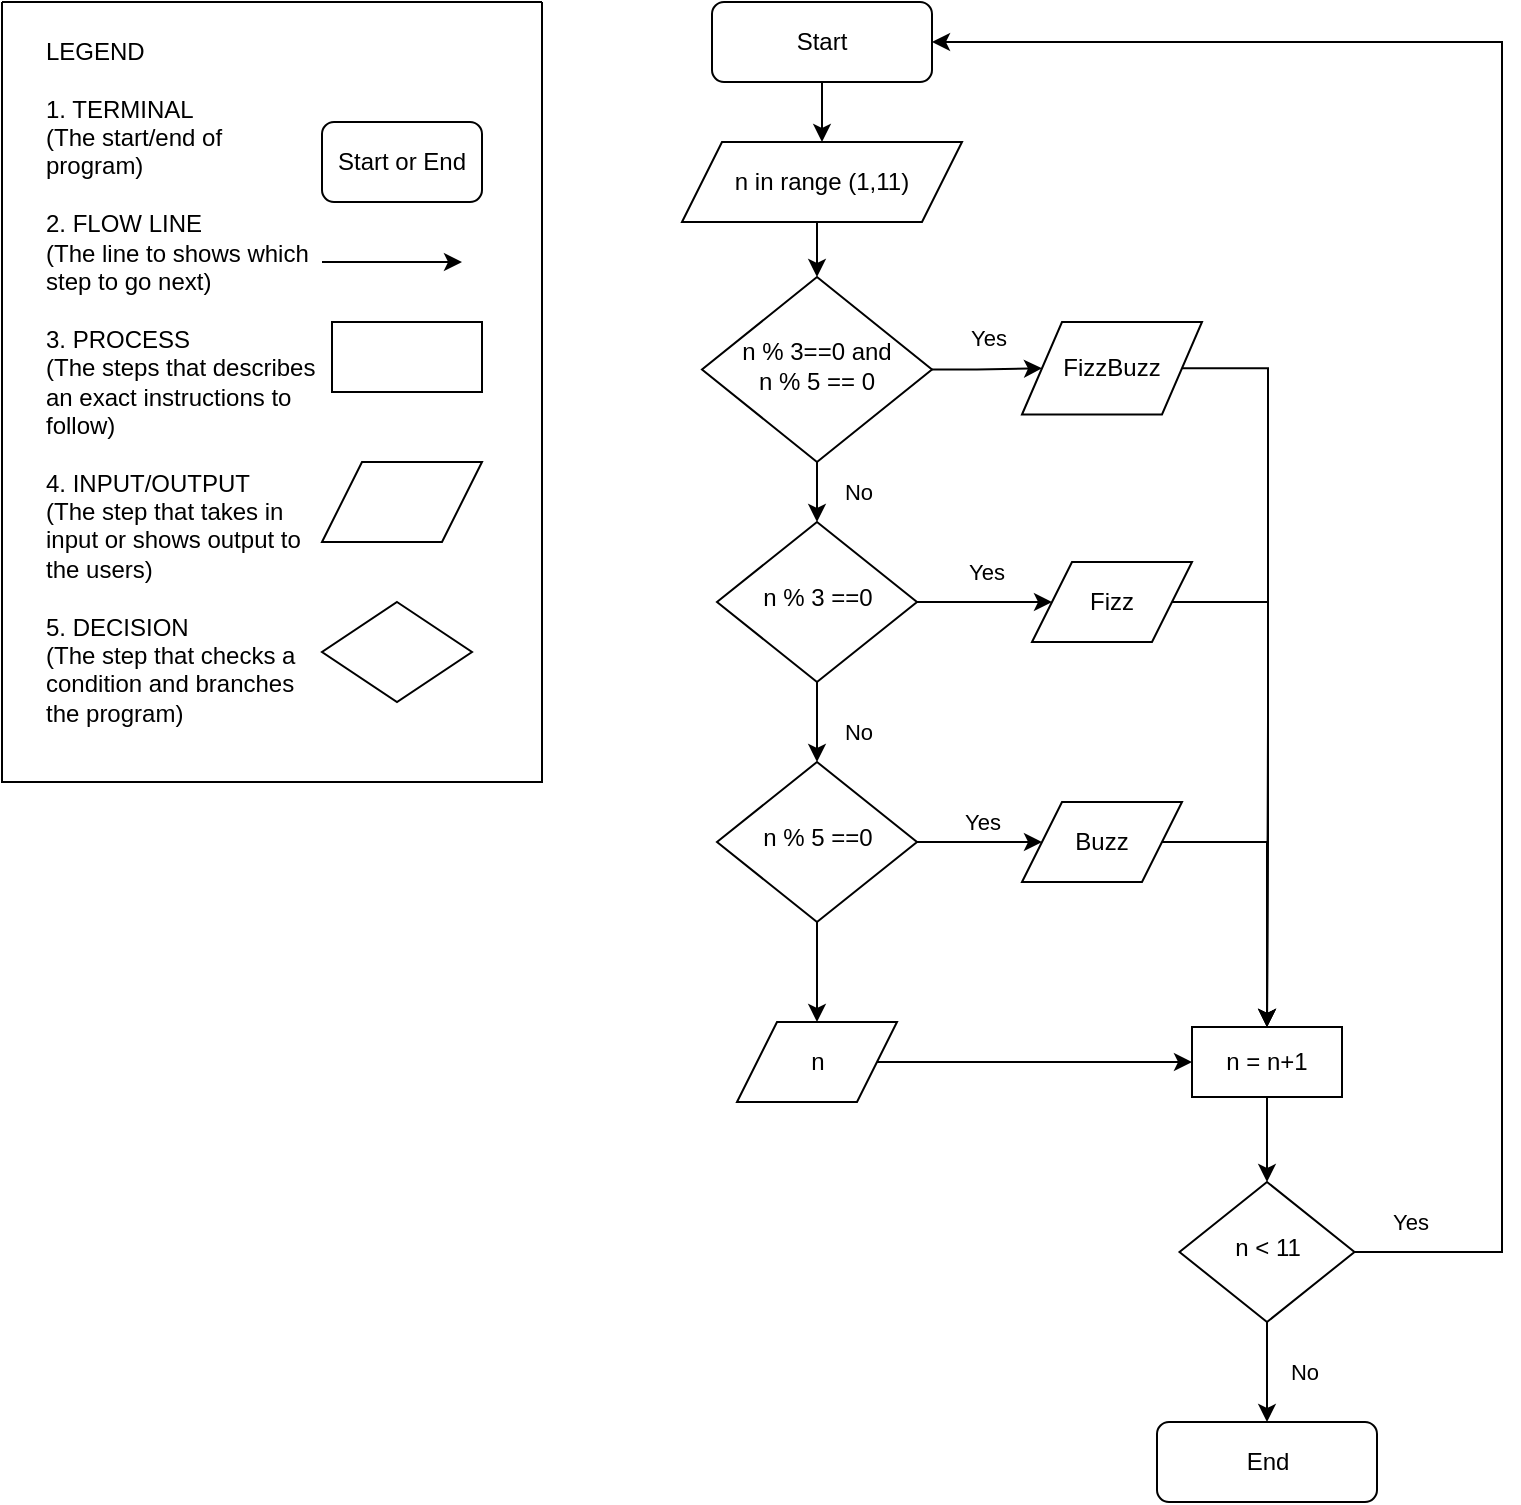 <mxfile version="26.1.3">
  <diagram id="C5RBs43oDa-KdzZeNtuy" name="Page-1">
    <mxGraphModel dx="1613" dy="696" grid="1" gridSize="10" guides="1" tooltips="1" connect="1" arrows="1" fold="1" page="1" pageScale="1" pageWidth="827" pageHeight="1169" math="0" shadow="0">
      <root>
        <mxCell id="WIyWlLk6GJQsqaUBKTNV-0" />
        <mxCell id="WIyWlLk6GJQsqaUBKTNV-1" parent="WIyWlLk6GJQsqaUBKTNV-0" />
        <mxCell id="GGttbEaMN8AtxDt5AkL5-22" style="edgeStyle=orthogonalEdgeStyle;rounded=0;orthogonalLoop=1;jettySize=auto;html=1;exitX=0.5;exitY=1;exitDx=0;exitDy=0;" edge="1" parent="WIyWlLk6GJQsqaUBKTNV-1" source="WIyWlLk6GJQsqaUBKTNV-3" target="GGttbEaMN8AtxDt5AkL5-21">
          <mxGeometry relative="1" as="geometry" />
        </mxCell>
        <mxCell id="WIyWlLk6GJQsqaUBKTNV-3" value="Start" style="rounded=1;whiteSpace=wrap;html=1;fontSize=12;glass=0;strokeWidth=1;shadow=0;" parent="WIyWlLk6GJQsqaUBKTNV-1" vertex="1">
          <mxGeometry x="365" y="10" width="110" height="40" as="geometry" />
        </mxCell>
        <mxCell id="GGttbEaMN8AtxDt5AkL5-25" style="edgeStyle=orthogonalEdgeStyle;rounded=0;orthogonalLoop=1;jettySize=auto;html=1;exitX=1;exitY=0.5;exitDx=0;exitDy=0;" edge="1" parent="WIyWlLk6GJQsqaUBKTNV-1" source="WIyWlLk6GJQsqaUBKTNV-6" target="GGttbEaMN8AtxDt5AkL5-24">
          <mxGeometry relative="1" as="geometry" />
        </mxCell>
        <mxCell id="GGttbEaMN8AtxDt5AkL5-28" value="Yes" style="edgeLabel;html=1;align=center;verticalAlign=middle;resizable=0;points=[];" vertex="1" connectable="0" parent="GGttbEaMN8AtxDt5AkL5-25">
          <mxGeometry x="0.012" y="2" relative="1" as="geometry">
            <mxPoint y="-13" as="offset" />
          </mxGeometry>
        </mxCell>
        <mxCell id="GGttbEaMN8AtxDt5AkL5-32" style="edgeStyle=orthogonalEdgeStyle;rounded=0;orthogonalLoop=1;jettySize=auto;html=1;exitX=0.5;exitY=1;exitDx=0;exitDy=0;entryX=0.5;entryY=0;entryDx=0;entryDy=0;" edge="1" parent="WIyWlLk6GJQsqaUBKTNV-1" source="WIyWlLk6GJQsqaUBKTNV-6" target="WIyWlLk6GJQsqaUBKTNV-10">
          <mxGeometry relative="1" as="geometry" />
        </mxCell>
        <mxCell id="GGttbEaMN8AtxDt5AkL5-33" value="No" style="edgeLabel;html=1;align=center;verticalAlign=middle;resizable=0;points=[];" vertex="1" connectable="0" parent="GGttbEaMN8AtxDt5AkL5-32">
          <mxGeometry x="-0.021" y="-3" relative="1" as="geometry">
            <mxPoint x="23" as="offset" />
          </mxGeometry>
        </mxCell>
        <mxCell id="WIyWlLk6GJQsqaUBKTNV-6" value="n % 3==0 and&lt;div&gt;n % 5 == 0&lt;/div&gt;" style="rhombus;whiteSpace=wrap;html=1;shadow=0;fontFamily=Helvetica;fontSize=12;align=center;strokeWidth=1;spacing=6;spacingTop=-4;" parent="WIyWlLk6GJQsqaUBKTNV-1" vertex="1">
          <mxGeometry x="360" y="147.5" width="115" height="92.5" as="geometry" />
        </mxCell>
        <mxCell id="GGttbEaMN8AtxDt5AkL5-30" style="edgeStyle=orthogonalEdgeStyle;rounded=0;orthogonalLoop=1;jettySize=auto;html=1;exitX=1;exitY=0.5;exitDx=0;exitDy=0;entryX=0;entryY=0.5;entryDx=0;entryDy=0;" edge="1" parent="WIyWlLk6GJQsqaUBKTNV-1" source="WIyWlLk6GJQsqaUBKTNV-10" target="GGttbEaMN8AtxDt5AkL5-29">
          <mxGeometry relative="1" as="geometry" />
        </mxCell>
        <mxCell id="GGttbEaMN8AtxDt5AkL5-31" value="Yes" style="edgeLabel;html=1;align=center;verticalAlign=middle;resizable=0;points=[];" vertex="1" connectable="0" parent="GGttbEaMN8AtxDt5AkL5-30">
          <mxGeometry x="-0.025" y="1" relative="1" as="geometry">
            <mxPoint x="1" y="-14" as="offset" />
          </mxGeometry>
        </mxCell>
        <mxCell id="GGttbEaMN8AtxDt5AkL5-39" style="edgeStyle=orthogonalEdgeStyle;rounded=0;orthogonalLoop=1;jettySize=auto;html=1;exitX=0.5;exitY=1;exitDx=0;exitDy=0;entryX=0.5;entryY=0;entryDx=0;entryDy=0;" edge="1" parent="WIyWlLk6GJQsqaUBKTNV-1" source="WIyWlLk6GJQsqaUBKTNV-10" target="GGttbEaMN8AtxDt5AkL5-35">
          <mxGeometry relative="1" as="geometry" />
        </mxCell>
        <mxCell id="GGttbEaMN8AtxDt5AkL5-40" value="No" style="edgeLabel;html=1;align=center;verticalAlign=middle;resizable=0;points=[];" vertex="1" connectable="0" parent="GGttbEaMN8AtxDt5AkL5-39">
          <mxGeometry x="0.057" y="2" relative="1" as="geometry">
            <mxPoint x="18" y="4" as="offset" />
          </mxGeometry>
        </mxCell>
        <mxCell id="WIyWlLk6GJQsqaUBKTNV-10" value="n % 3 ==0" style="rhombus;whiteSpace=wrap;html=1;shadow=0;fontFamily=Helvetica;fontSize=12;align=center;strokeWidth=1;spacing=6;spacingTop=-4;" parent="WIyWlLk6GJQsqaUBKTNV-1" vertex="1">
          <mxGeometry x="367.5" y="270" width="100" height="80" as="geometry" />
        </mxCell>
        <mxCell id="GGttbEaMN8AtxDt5AkL5-1" value="Start or End" style="rounded=1;whiteSpace=wrap;html=1;fontSize=12;glass=0;strokeWidth=1;shadow=0;" vertex="1" parent="WIyWlLk6GJQsqaUBKTNV-1">
          <mxGeometry x="170" y="70" width="80" height="40" as="geometry" />
        </mxCell>
        <mxCell id="GGttbEaMN8AtxDt5AkL5-9" value="&lt;div style=&quot;&quot;&gt;&lt;span style=&quot;background-color: transparent; color: light-dark(rgb(0, 0, 0), rgb(255, 255, 255));&quot;&gt;LEGEND&lt;/span&gt;&lt;/div&gt;&lt;div style=&quot;&quot;&gt;&lt;br&gt;&lt;/div&gt;&lt;div style=&quot;&quot;&gt;1. TERMINAL&lt;/div&gt;&lt;div style=&quot;&quot;&gt;(The start/end of program)&lt;/div&gt;&lt;div style=&quot;&quot;&gt;&lt;br&gt;&lt;/div&gt;&lt;div style=&quot;&quot;&gt;2. FLOW LINE&lt;/div&gt;&lt;div style=&quot;&quot;&gt;(The line to shows which step to go next)&lt;/div&gt;&lt;div style=&quot;&quot;&gt;&lt;br&gt;&lt;/div&gt;&lt;div style=&quot;&quot;&gt;&lt;div&gt;3. PROCESS&lt;/div&gt;&lt;div&gt;(The steps that describes an exact instructions to follow)&lt;/div&gt;&lt;div&gt;&lt;br&gt;&lt;/div&gt;&lt;/div&gt;&lt;div style=&quot;&quot;&gt;4. INPUT/OUTPUT&lt;/div&gt;&lt;div style=&quot;&quot;&gt;(The step that takes in input or shows output to the users)&lt;/div&gt;&lt;div style=&quot;&quot;&gt;&lt;br&gt;&lt;/div&gt;&lt;div style=&quot;&quot;&gt;&lt;span style=&quot;background-color: transparent; color: light-dark(rgb(0, 0, 0), rgb(255, 255, 255));&quot;&gt;5. DECISION&lt;/span&gt;&lt;/div&gt;&lt;div style=&quot;&quot;&gt;&lt;span style=&quot;background-color: transparent; color: light-dark(rgb(0, 0, 0), rgb(255, 255, 255));&quot;&gt;(The step that checks a condition and branches the program)&lt;/span&gt;&lt;/div&gt;" style="text;html=1;align=left;verticalAlign=middle;whiteSpace=wrap;rounded=0;" vertex="1" parent="WIyWlLk6GJQsqaUBKTNV-1">
          <mxGeometry x="30" y="30" width="140" height="340" as="geometry" />
        </mxCell>
        <mxCell id="GGttbEaMN8AtxDt5AkL5-12" value="" style="endArrow=classic;html=1;rounded=0;" edge="1" parent="WIyWlLk6GJQsqaUBKTNV-1">
          <mxGeometry width="50" height="50" relative="1" as="geometry">
            <mxPoint x="170" y="140" as="sourcePoint" />
            <mxPoint x="240" y="140" as="targetPoint" />
          </mxGeometry>
        </mxCell>
        <mxCell id="GGttbEaMN8AtxDt5AkL5-13" value="" style="rounded=0;whiteSpace=wrap;html=1;" vertex="1" parent="WIyWlLk6GJQsqaUBKTNV-1">
          <mxGeometry x="175" y="170" width="75" height="35" as="geometry" />
        </mxCell>
        <mxCell id="GGttbEaMN8AtxDt5AkL5-14" value="" style="shape=parallelogram;perimeter=parallelogramPerimeter;whiteSpace=wrap;html=1;fixedSize=1;" vertex="1" parent="WIyWlLk6GJQsqaUBKTNV-1">
          <mxGeometry x="170" y="240" width="80" height="40" as="geometry" />
        </mxCell>
        <mxCell id="GGttbEaMN8AtxDt5AkL5-15" value="" style="rhombus;whiteSpace=wrap;html=1;" vertex="1" parent="WIyWlLk6GJQsqaUBKTNV-1">
          <mxGeometry x="170" y="310" width="75" height="50" as="geometry" />
        </mxCell>
        <mxCell id="GGttbEaMN8AtxDt5AkL5-18" value="" style="swimlane;startSize=0;" vertex="1" parent="WIyWlLk6GJQsqaUBKTNV-1">
          <mxGeometry x="10" y="10" width="270" height="390" as="geometry" />
        </mxCell>
        <mxCell id="GGttbEaMN8AtxDt5AkL5-23" style="edgeStyle=orthogonalEdgeStyle;rounded=0;orthogonalLoop=1;jettySize=auto;html=1;exitX=0.5;exitY=1;exitDx=0;exitDy=0;entryX=0.5;entryY=0;entryDx=0;entryDy=0;" edge="1" parent="WIyWlLk6GJQsqaUBKTNV-1" source="GGttbEaMN8AtxDt5AkL5-21" target="WIyWlLk6GJQsqaUBKTNV-6">
          <mxGeometry relative="1" as="geometry" />
        </mxCell>
        <mxCell id="GGttbEaMN8AtxDt5AkL5-21" value="n in range (1,11)" style="shape=parallelogram;perimeter=parallelogramPerimeter;whiteSpace=wrap;html=1;fixedSize=1;" vertex="1" parent="WIyWlLk6GJQsqaUBKTNV-1">
          <mxGeometry x="350" y="80" width="140" height="40" as="geometry" />
        </mxCell>
        <mxCell id="GGttbEaMN8AtxDt5AkL5-57" style="edgeStyle=orthogonalEdgeStyle;rounded=0;orthogonalLoop=1;jettySize=auto;html=1;exitX=1;exitY=0.5;exitDx=0;exitDy=0;entryX=0.5;entryY=0;entryDx=0;entryDy=0;" edge="1" parent="WIyWlLk6GJQsqaUBKTNV-1" source="GGttbEaMN8AtxDt5AkL5-24" target="GGttbEaMN8AtxDt5AkL5-43">
          <mxGeometry relative="1" as="geometry">
            <Array as="points">
              <mxPoint x="643" y="193" />
              <mxPoint x="643" y="369" />
            </Array>
          </mxGeometry>
        </mxCell>
        <mxCell id="GGttbEaMN8AtxDt5AkL5-24" value="FizzBuzz" style="shape=parallelogram;perimeter=parallelogramPerimeter;whiteSpace=wrap;html=1;fixedSize=1;" vertex="1" parent="WIyWlLk6GJQsqaUBKTNV-1">
          <mxGeometry x="520" y="170" width="90" height="46.25" as="geometry" />
        </mxCell>
        <mxCell id="GGttbEaMN8AtxDt5AkL5-56" style="edgeStyle=orthogonalEdgeStyle;rounded=0;orthogonalLoop=1;jettySize=auto;html=1;exitX=1;exitY=0.5;exitDx=0;exitDy=0;entryX=0.5;entryY=0;entryDx=0;entryDy=0;" edge="1" parent="WIyWlLk6GJQsqaUBKTNV-1" source="GGttbEaMN8AtxDt5AkL5-29" target="GGttbEaMN8AtxDt5AkL5-43">
          <mxGeometry relative="1" as="geometry">
            <mxPoint x="640" y="520" as="targetPoint" />
            <Array as="points">
              <mxPoint x="643" y="310" />
              <mxPoint x="643" y="426" />
              <mxPoint x="643" y="426" />
            </Array>
          </mxGeometry>
        </mxCell>
        <mxCell id="GGttbEaMN8AtxDt5AkL5-29" value="Fizz" style="shape=parallelogram;perimeter=parallelogramPerimeter;whiteSpace=wrap;html=1;fixedSize=1;" vertex="1" parent="WIyWlLk6GJQsqaUBKTNV-1">
          <mxGeometry x="525" y="290" width="80" height="40" as="geometry" />
        </mxCell>
        <mxCell id="GGttbEaMN8AtxDt5AkL5-37" style="edgeStyle=orthogonalEdgeStyle;rounded=0;orthogonalLoop=1;jettySize=auto;html=1;exitX=1;exitY=0.5;exitDx=0;exitDy=0;entryX=0;entryY=0.5;entryDx=0;entryDy=0;" edge="1" parent="WIyWlLk6GJQsqaUBKTNV-1" source="GGttbEaMN8AtxDt5AkL5-35" target="GGttbEaMN8AtxDt5AkL5-36">
          <mxGeometry relative="1" as="geometry" />
        </mxCell>
        <mxCell id="GGttbEaMN8AtxDt5AkL5-38" value="Yes" style="edgeLabel;html=1;align=center;verticalAlign=middle;resizable=0;points=[];" vertex="1" connectable="0" parent="GGttbEaMN8AtxDt5AkL5-37">
          <mxGeometry x="0.044" relative="1" as="geometry">
            <mxPoint y="-10" as="offset" />
          </mxGeometry>
        </mxCell>
        <mxCell id="GGttbEaMN8AtxDt5AkL5-42" style="edgeStyle=orthogonalEdgeStyle;rounded=0;orthogonalLoop=1;jettySize=auto;html=1;exitX=0.5;exitY=1;exitDx=0;exitDy=0;entryX=0.5;entryY=0;entryDx=0;entryDy=0;" edge="1" parent="WIyWlLk6GJQsqaUBKTNV-1" source="GGttbEaMN8AtxDt5AkL5-35" target="GGttbEaMN8AtxDt5AkL5-41">
          <mxGeometry relative="1" as="geometry" />
        </mxCell>
        <mxCell id="GGttbEaMN8AtxDt5AkL5-35" value="n % 5 ==0" style="rhombus;whiteSpace=wrap;html=1;shadow=0;fontFamily=Helvetica;fontSize=12;align=center;strokeWidth=1;spacing=6;spacingTop=-4;" vertex="1" parent="WIyWlLk6GJQsqaUBKTNV-1">
          <mxGeometry x="367.5" y="390" width="100" height="80" as="geometry" />
        </mxCell>
        <mxCell id="GGttbEaMN8AtxDt5AkL5-55" style="edgeStyle=orthogonalEdgeStyle;rounded=0;orthogonalLoop=1;jettySize=auto;html=1;exitX=1;exitY=0.5;exitDx=0;exitDy=0;entryX=0.5;entryY=0;entryDx=0;entryDy=0;" edge="1" parent="WIyWlLk6GJQsqaUBKTNV-1" source="GGttbEaMN8AtxDt5AkL5-36" target="GGttbEaMN8AtxDt5AkL5-43">
          <mxGeometry relative="1" as="geometry" />
        </mxCell>
        <mxCell id="GGttbEaMN8AtxDt5AkL5-36" value="Buzz" style="shape=parallelogram;perimeter=parallelogramPerimeter;whiteSpace=wrap;html=1;fixedSize=1;" vertex="1" parent="WIyWlLk6GJQsqaUBKTNV-1">
          <mxGeometry x="520" y="410" width="80" height="40" as="geometry" />
        </mxCell>
        <mxCell id="GGttbEaMN8AtxDt5AkL5-49" style="edgeStyle=orthogonalEdgeStyle;rounded=0;orthogonalLoop=1;jettySize=auto;html=1;exitX=1;exitY=0.5;exitDx=0;exitDy=0;" edge="1" parent="WIyWlLk6GJQsqaUBKTNV-1" source="GGttbEaMN8AtxDt5AkL5-41" target="GGttbEaMN8AtxDt5AkL5-43">
          <mxGeometry relative="1" as="geometry" />
        </mxCell>
        <mxCell id="GGttbEaMN8AtxDt5AkL5-41" value="n" style="shape=parallelogram;perimeter=parallelogramPerimeter;whiteSpace=wrap;html=1;fixedSize=1;" vertex="1" parent="WIyWlLk6GJQsqaUBKTNV-1">
          <mxGeometry x="377.5" y="520" width="80" height="40" as="geometry" />
        </mxCell>
        <mxCell id="GGttbEaMN8AtxDt5AkL5-54" style="edgeStyle=orthogonalEdgeStyle;rounded=0;orthogonalLoop=1;jettySize=auto;html=1;exitX=0.5;exitY=1;exitDx=0;exitDy=0;entryX=0.5;entryY=0;entryDx=0;entryDy=0;" edge="1" parent="WIyWlLk6GJQsqaUBKTNV-1" source="GGttbEaMN8AtxDt5AkL5-43" target="GGttbEaMN8AtxDt5AkL5-50">
          <mxGeometry relative="1" as="geometry" />
        </mxCell>
        <mxCell id="GGttbEaMN8AtxDt5AkL5-43" value="n = n+1" style="rounded=0;whiteSpace=wrap;html=1;" vertex="1" parent="WIyWlLk6GJQsqaUBKTNV-1">
          <mxGeometry x="605" y="522.5" width="75" height="35" as="geometry" />
        </mxCell>
        <mxCell id="GGttbEaMN8AtxDt5AkL5-51" style="edgeStyle=orthogonalEdgeStyle;rounded=0;orthogonalLoop=1;jettySize=auto;html=1;exitX=1;exitY=0.5;exitDx=0;exitDy=0;entryX=1;entryY=0.5;entryDx=0;entryDy=0;" edge="1" parent="WIyWlLk6GJQsqaUBKTNV-1" source="GGttbEaMN8AtxDt5AkL5-50" target="WIyWlLk6GJQsqaUBKTNV-3">
          <mxGeometry relative="1" as="geometry">
            <Array as="points">
              <mxPoint x="760" y="635" />
              <mxPoint x="760" y="30" />
            </Array>
          </mxGeometry>
        </mxCell>
        <mxCell id="GGttbEaMN8AtxDt5AkL5-58" value="Yes" style="edgeLabel;html=1;align=center;verticalAlign=middle;resizable=0;points=[];" vertex="1" connectable="0" parent="GGttbEaMN8AtxDt5AkL5-51">
          <mxGeometry x="-0.944" y="-3" relative="1" as="geometry">
            <mxPoint y="-18" as="offset" />
          </mxGeometry>
        </mxCell>
        <mxCell id="GGttbEaMN8AtxDt5AkL5-53" style="edgeStyle=orthogonalEdgeStyle;rounded=0;orthogonalLoop=1;jettySize=auto;html=1;exitX=0.5;exitY=1;exitDx=0;exitDy=0;entryX=0.5;entryY=0;entryDx=0;entryDy=0;" edge="1" parent="WIyWlLk6GJQsqaUBKTNV-1" source="GGttbEaMN8AtxDt5AkL5-50" target="GGttbEaMN8AtxDt5AkL5-52">
          <mxGeometry relative="1" as="geometry" />
        </mxCell>
        <mxCell id="GGttbEaMN8AtxDt5AkL5-59" value="No" style="edgeLabel;html=1;align=center;verticalAlign=middle;resizable=0;points=[];" vertex="1" connectable="0" parent="GGttbEaMN8AtxDt5AkL5-53">
          <mxGeometry x="-0.006" y="-1" relative="1" as="geometry">
            <mxPoint x="19" as="offset" />
          </mxGeometry>
        </mxCell>
        <mxCell id="GGttbEaMN8AtxDt5AkL5-50" value="n &amp;lt; 11" style="rhombus;whiteSpace=wrap;html=1;shadow=0;fontFamily=Helvetica;fontSize=12;align=center;strokeWidth=1;spacing=6;spacingTop=-4;" vertex="1" parent="WIyWlLk6GJQsqaUBKTNV-1">
          <mxGeometry x="598.75" y="600" width="87.5" height="70" as="geometry" />
        </mxCell>
        <mxCell id="GGttbEaMN8AtxDt5AkL5-52" value="End" style="rounded=1;whiteSpace=wrap;html=1;fontSize=12;glass=0;strokeWidth=1;shadow=0;" vertex="1" parent="WIyWlLk6GJQsqaUBKTNV-1">
          <mxGeometry x="587.5" y="720" width="110" height="40" as="geometry" />
        </mxCell>
      </root>
    </mxGraphModel>
  </diagram>
</mxfile>
